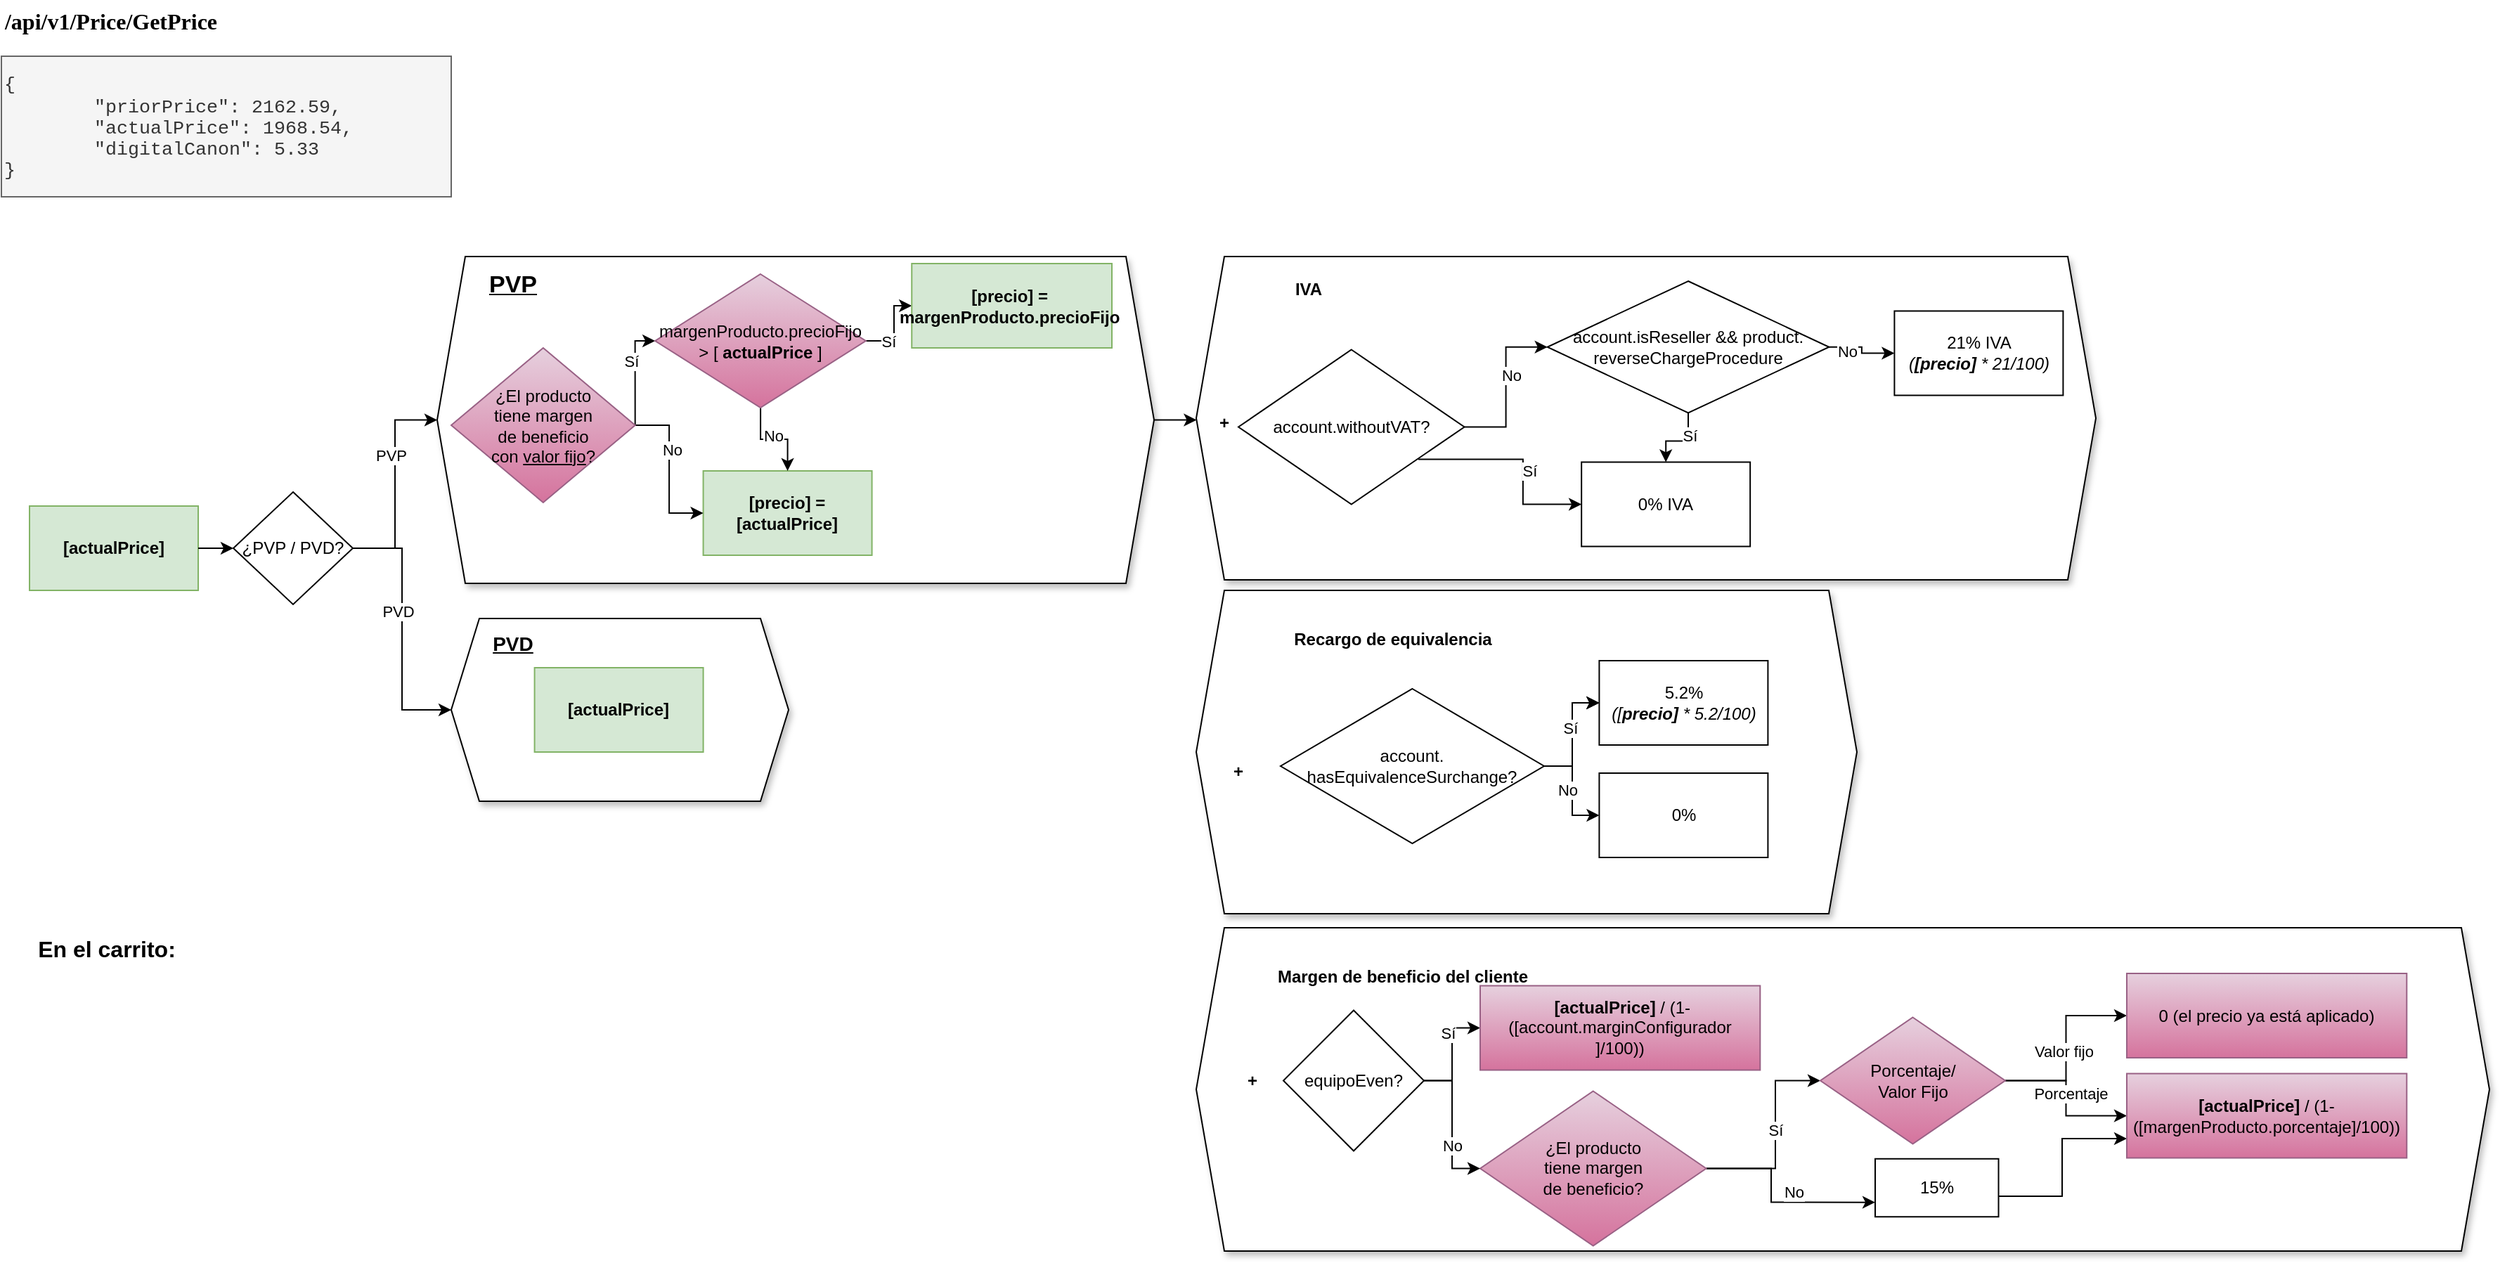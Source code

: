 <mxfile version="24.2.1" type="github">
  <diagram name="Página-1" id="fvp-vQnIGGh9xeoDT4wr">
    <mxGraphModel dx="1434" dy="806" grid="1" gridSize="10" guides="1" tooltips="1" connect="1" arrows="1" fold="1" page="1" pageScale="1" pageWidth="827" pageHeight="1169" math="0" shadow="0">
      <root>
        <mxCell id="0" />
        <mxCell id="1" parent="0" />
        <mxCell id="czyIPTa2PEXbSXycgInY-2" value="" style="shape=hexagon;perimeter=hexagonPerimeter2;whiteSpace=wrap;html=1;fixedSize=1;shadow=1;" vertex="1" parent="1">
          <mxGeometry x="870" y="700" width="920" height="230" as="geometry" />
        </mxCell>
        <mxCell id="czyIPTa2PEXbSXycgInY-1" value="" style="shape=hexagon;perimeter=hexagonPerimeter2;whiteSpace=wrap;html=1;fixedSize=1;shadow=1;" vertex="1" parent="1">
          <mxGeometry x="870" y="460" width="470" height="230" as="geometry" />
        </mxCell>
        <mxCell id="DRrjUMENBPjv4pgYB6PE-92" style="edgeStyle=orthogonalEdgeStyle;rounded=0;orthogonalLoop=1;jettySize=auto;html=1;" parent="1" source="DRrjUMENBPjv4pgYB6PE-76" target="DRrjUMENBPjv4pgYB6PE-12" edge="1">
          <mxGeometry relative="1" as="geometry">
            <Array as="points">
              <mxPoint x="935" y="339" />
              <mxPoint x="935" y="340" />
            </Array>
          </mxGeometry>
        </mxCell>
        <mxCell id="DRrjUMENBPjv4pgYB6PE-76" value="" style="shape=hexagon;perimeter=hexagonPerimeter2;whiteSpace=wrap;html=1;fixedSize=1;shadow=1;" parent="1" vertex="1">
          <mxGeometry x="330" y="222.5" width="510" height="232.5" as="geometry" />
        </mxCell>
        <mxCell id="DRrjUMENBPjv4pgYB6PE-1" value="&lt;p style=&quot;margin:0cm;line-height:normal;mso-layout-grid-align:&lt;br/&gt;none;text-autospace:none&quot; class=&quot;MsoNormal&quot;&gt;&lt;font face=&quot;Courier New&quot;&gt;&lt;span style=&quot;font-size: 13.333px;&quot;&gt;{&lt;/span&gt;&lt;/font&gt;&lt;/p&gt;&lt;p style=&quot;margin:0cm;line-height:normal;mso-layout-grid-align:&lt;br/&gt;none;text-autospace:none&quot; class=&quot;MsoNormal&quot;&gt;&lt;font face=&quot;Courier New&quot;&gt;&lt;span style=&quot;font-size: 13.333px; white-space: normal;&quot;&gt;&lt;span style=&quot;white-space:pre&quot;&gt;&#x9;&lt;/span&gt;&quot;priorPrice&quot;:&amp;nbsp;&lt;/span&gt;&lt;/font&gt;&lt;span style=&quot;background-color: initial; font-size: 13.333px;&quot;&gt;&lt;font face=&quot;Courier New&quot;&gt;2162.59&lt;/font&gt;&lt;/span&gt;&lt;span style=&quot;background-color: initial; font-size: 13.333px; font-family: &amp;quot;Courier New&amp;quot;;&quot;&gt;,&lt;/span&gt;&lt;/p&gt;&lt;p style=&quot;margin:0cm;line-height:normal;mso-layout-grid-align:&lt;br/&gt;none;text-autospace:none&quot; class=&quot;MsoNormal&quot;&gt;&lt;font face=&quot;Courier New&quot;&gt;&lt;span style=&quot;font-size: 13.333px; white-space: normal;&quot;&gt;&lt;span style=&quot;white-space:pre&quot;&gt;&#x9;&lt;/span&gt;&quot;actualPrice&quot;: 1968.54,&lt;/span&gt;&lt;/font&gt;&lt;/p&gt;&lt;p style=&quot;margin:0cm;line-height:normal;mso-layout-grid-align:&lt;br/&gt;none;text-autospace:none&quot; class=&quot;MsoNormal&quot;&gt;&lt;font face=&quot;Courier New&quot;&gt;&lt;span style=&quot;font-size: 13.333px; white-space: normal;&quot;&gt;&lt;span style=&quot;white-space:pre&quot;&gt;&#x9;&lt;/span&gt;&quot;digitalCanon&quot;: 5.33&lt;/span&gt;&lt;/font&gt;&lt;/p&gt;&lt;p style=&quot;margin:0cm;line-height:normal;mso-layout-grid-align:&lt;br/&gt;none;text-autospace:none&quot; class=&quot;MsoNormal&quot;&gt;&lt;font face=&quot;Courier New&quot;&gt;&lt;span style=&quot;font-size: 13.333px;&quot;&gt;}&lt;/span&gt;&lt;/font&gt;&lt;/p&gt;" style="text;html=1;align=left;verticalAlign=middle;whiteSpace=wrap;rounded=0;fillColor=#f5f5f5;fontColor=#333333;strokeColor=#666666;" parent="1" vertex="1">
          <mxGeometry x="20" y="80" width="320" height="100" as="geometry" />
        </mxCell>
        <mxCell id="DRrjUMENBPjv4pgYB6PE-4" value="&lt;span style=&quot;font-size:12.0pt;mso-bidi-font-size:11.0pt;&lt;br/&gt;line-height:150%;font-family:Muli;mso-ascii-theme-font:minor-latin;mso-fareast-font-family:&lt;br/&gt;Muli;mso-fareast-theme-font:minor-latin;mso-hansi-theme-font:minor-latin;&lt;br/&gt;mso-bidi-font-family:&amp;quot;Times New Roman&amp;quot;;mso-bidi-theme-font:minor-bidi;&lt;br/&gt;color:#323030;mso-themecolor:accent5;mso-themeshade:191;mso-ansi-language:ES;&lt;br/&gt;mso-fareast-language:EN-US;mso-bidi-language:AR-SA&quot;&gt;&lt;b&gt;/api/v1/Price/GetPrice&lt;/b&gt;&amp;nbsp;&lt;/span&gt;" style="text;html=1;align=center;verticalAlign=middle;whiteSpace=wrap;rounded=0;" parent="1" vertex="1">
          <mxGeometry x="70" y="40" width="60" height="30" as="geometry" />
        </mxCell>
        <mxCell id="DRrjUMENBPjv4pgYB6PE-5" value="&lt;b&gt;[actualPrice]&lt;/b&gt;" style="rounded=0;whiteSpace=wrap;html=1;fillColor=#d5e8d4;strokeColor=#82b366;" parent="1" vertex="1">
          <mxGeometry x="40" y="400" width="120" height="60" as="geometry" />
        </mxCell>
        <mxCell id="DRrjUMENBPjv4pgYB6PE-6" style="edgeStyle=orthogonalEdgeStyle;rounded=0;orthogonalLoop=1;jettySize=auto;html=1;entryX=0;entryY=0.5;entryDx=0;entryDy=0;" parent="1" source="DRrjUMENBPjv4pgYB6PE-10" target="DRrjUMENBPjv4pgYB6PE-76" edge="1">
          <mxGeometry relative="1" as="geometry">
            <mxPoint x="290" y="300" as="targetPoint" />
          </mxGeometry>
        </mxCell>
        <mxCell id="DRrjUMENBPjv4pgYB6PE-7" value="PVP" style="edgeLabel;html=1;align=center;verticalAlign=middle;resizable=0;points=[];" parent="DRrjUMENBPjv4pgYB6PE-6" vertex="1" connectable="0">
          <mxGeometry x="0.257" y="3" relative="1" as="geometry">
            <mxPoint y="-1" as="offset" />
          </mxGeometry>
        </mxCell>
        <mxCell id="DRrjUMENBPjv4pgYB6PE-8" style="edgeStyle=orthogonalEdgeStyle;rounded=0;orthogonalLoop=1;jettySize=auto;html=1;entryX=0;entryY=0.5;entryDx=0;entryDy=0;" parent="1" source="DRrjUMENBPjv4pgYB6PE-10" target="DRrjUMENBPjv4pgYB6PE-14" edge="1">
          <mxGeometry relative="1" as="geometry">
            <mxPoint x="435" y="544.5" as="targetPoint" />
          </mxGeometry>
        </mxCell>
        <mxCell id="DRrjUMENBPjv4pgYB6PE-9" value="PVD" style="edgeLabel;html=1;align=center;verticalAlign=middle;resizable=0;points=[];" parent="DRrjUMENBPjv4pgYB6PE-8" vertex="1" connectable="0">
          <mxGeometry x="-0.125" y="-3" relative="1" as="geometry">
            <mxPoint y="-1" as="offset" />
          </mxGeometry>
        </mxCell>
        <mxCell id="DRrjUMENBPjv4pgYB6PE-10" value="¿PVP / PVD?" style="rhombus;whiteSpace=wrap;html=1;" parent="1" vertex="1">
          <mxGeometry x="185" y="390" width="85" height="80" as="geometry" />
        </mxCell>
        <mxCell id="DRrjUMENBPjv4pgYB6PE-11" style="edgeStyle=orthogonalEdgeStyle;rounded=0;orthogonalLoop=1;jettySize=auto;html=1;entryX=0;entryY=0.5;entryDx=0;entryDy=0;" parent="1" source="DRrjUMENBPjv4pgYB6PE-5" target="DRrjUMENBPjv4pgYB6PE-10" edge="1">
          <mxGeometry relative="1" as="geometry">
            <mxPoint x="310" y="440" as="targetPoint" />
            <Array as="points" />
          </mxGeometry>
        </mxCell>
        <mxCell id="DRrjUMENBPjv4pgYB6PE-12" value="" style="shape=hexagon;perimeter=hexagonPerimeter2;whiteSpace=wrap;html=1;fixedSize=1;shadow=1;" parent="1" vertex="1">
          <mxGeometry x="870" y="222.5" width="640" height="230" as="geometry" />
        </mxCell>
        <mxCell id="DRrjUMENBPjv4pgYB6PE-13" value="&lt;b&gt;&lt;font style=&quot;font-size: 17px;&quot;&gt;&lt;u&gt;PVP&lt;/u&gt;&lt;/font&gt;&lt;/b&gt;" style="text;html=1;strokeColor=none;fillColor=none;align=center;verticalAlign=middle;whiteSpace=wrap;rounded=0;" parent="1" vertex="1">
          <mxGeometry x="354.0" y="227.5" width="60" height="30" as="geometry" />
        </mxCell>
        <mxCell id="DRrjUMENBPjv4pgYB6PE-14" value="" style="shape=hexagon;perimeter=hexagonPerimeter2;whiteSpace=wrap;html=1;fixedSize=1;shadow=1;" parent="1" vertex="1">
          <mxGeometry x="340" y="480" width="240" height="130" as="geometry" />
        </mxCell>
        <mxCell id="DRrjUMENBPjv4pgYB6PE-16" value="&lt;b&gt;[actualPrice]&lt;/b&gt;" style="rounded=0;whiteSpace=wrap;html=1;fillColor=#d5e8d4;strokeColor=#82b366;" parent="1" vertex="1">
          <mxGeometry x="399.29" y="515" width="120" height="60" as="geometry" />
        </mxCell>
        <mxCell id="DRrjUMENBPjv4pgYB6PE-17" style="edgeStyle=orthogonalEdgeStyle;rounded=0;orthogonalLoop=1;jettySize=auto;html=1;entryX=0;entryY=0.75;entryDx=0;entryDy=0;" parent="1" source="DRrjUMENBPjv4pgYB6PE-21" target="DRrjUMENBPjv4pgYB6PE-50" edge="1">
          <mxGeometry relative="1" as="geometry">
            <mxPoint x="1342" y="903.75" as="targetPoint" />
            <Array as="points">
              <mxPoint x="1279" y="871" />
              <mxPoint x="1279" y="895" />
            </Array>
          </mxGeometry>
        </mxCell>
        <mxCell id="DRrjUMENBPjv4pgYB6PE-18" value="No" style="edgeLabel;html=1;align=center;verticalAlign=middle;resizable=0;points=[];" parent="DRrjUMENBPjv4pgYB6PE-17" vertex="1" connectable="0">
          <mxGeometry x="-0.033" y="3" relative="1" as="geometry">
            <mxPoint x="13" y="-7" as="offset" />
          </mxGeometry>
        </mxCell>
        <mxCell id="DRrjUMENBPjv4pgYB6PE-19" style="edgeStyle=orthogonalEdgeStyle;rounded=0;orthogonalLoop=1;jettySize=auto;html=1;exitX=1;exitY=0.5;exitDx=0;exitDy=0;entryX=0;entryY=0.5;entryDx=0;entryDy=0;" parent="1" source="DRrjUMENBPjv4pgYB6PE-21" target="DRrjUMENBPjv4pgYB6PE-56" edge="1">
          <mxGeometry relative="1" as="geometry">
            <Array as="points">
              <mxPoint x="1282" y="871" />
              <mxPoint x="1282" y="809" />
            </Array>
          </mxGeometry>
        </mxCell>
        <mxCell id="DRrjUMENBPjv4pgYB6PE-20" value="Sí" style="edgeLabel;html=1;align=center;verticalAlign=middle;resizable=0;points=[];" parent="DRrjUMENBPjv4pgYB6PE-19" vertex="1" connectable="0">
          <mxGeometry x="-0.229" relative="1" as="geometry">
            <mxPoint y="-21" as="offset" />
          </mxGeometry>
        </mxCell>
        <mxCell id="DRrjUMENBPjv4pgYB6PE-21" value="¿El producto&lt;br&gt;tiene margen &lt;br&gt;de beneficio?" style="rhombus;whiteSpace=wrap;html=1;fillColor=#e6d0de;gradientColor=#d5739d;strokeColor=#996185;" parent="1" vertex="1">
          <mxGeometry x="1072" y="816.25" width="160.77" height="110" as="geometry" />
        </mxCell>
        <mxCell id="DRrjUMENBPjv4pgYB6PE-24" style="edgeStyle=orthogonalEdgeStyle;rounded=0;orthogonalLoop=1;jettySize=auto;html=1;entryX=0;entryY=0.5;entryDx=0;entryDy=0;exitX=0.796;exitY=0.709;exitDx=0;exitDy=0;exitPerimeter=0;" parent="1" source="DRrjUMENBPjv4pgYB6PE-28" target="DRrjUMENBPjv4pgYB6PE-30" edge="1">
          <mxGeometry relative="1" as="geometry">
            <mxPoint x="1044.85" y="363.75" as="sourcePoint" />
          </mxGeometry>
        </mxCell>
        <mxCell id="DRrjUMENBPjv4pgYB6PE-25" value="Sí" style="edgeLabel;html=1;align=center;verticalAlign=middle;resizable=0;points=[];" parent="DRrjUMENBPjv4pgYB6PE-24" vertex="1" connectable="0">
          <mxGeometry x="0.115" y="4" relative="1" as="geometry">
            <mxPoint as="offset" />
          </mxGeometry>
        </mxCell>
        <mxCell id="DRrjUMENBPjv4pgYB6PE-26" style="edgeStyle=orthogonalEdgeStyle;rounded=0;orthogonalLoop=1;jettySize=auto;html=1;" parent="1" source="DRrjUMENBPjv4pgYB6PE-28" target="DRrjUMENBPjv4pgYB6PE-49" edge="1">
          <mxGeometry relative="1" as="geometry" />
        </mxCell>
        <mxCell id="DRrjUMENBPjv4pgYB6PE-27" value="No" style="edgeLabel;html=1;align=center;verticalAlign=middle;resizable=0;points=[];" parent="DRrjUMENBPjv4pgYB6PE-26" vertex="1" connectable="0">
          <mxGeometry x="0.157" y="-3" relative="1" as="geometry">
            <mxPoint as="offset" />
          </mxGeometry>
        </mxCell>
        <mxCell id="DRrjUMENBPjv4pgYB6PE-28" value="account.withoutVAT?" style="rhombus;whiteSpace=wrap;html=1;" parent="1" vertex="1">
          <mxGeometry x="900" y="288.75" width="160.77" height="110" as="geometry" />
        </mxCell>
        <mxCell id="DRrjUMENBPjv4pgYB6PE-29" value="21% IVA&lt;div&gt;&lt;i&gt;(&lt;b&gt;[precio] &lt;/b&gt;* 21/100)&lt;/i&gt;&lt;/div&gt;" style="whiteSpace=wrap;html=1;" parent="1" vertex="1">
          <mxGeometry x="1366.705" y="261.25" width="120" height="60" as="geometry" />
        </mxCell>
        <mxCell id="DRrjUMENBPjv4pgYB6PE-30" value="0% IVA" style="whiteSpace=wrap;html=1;" parent="1" vertex="1">
          <mxGeometry x="1144.075" y="368.75" width="120" height="60" as="geometry" />
        </mxCell>
        <mxCell id="DRrjUMENBPjv4pgYB6PE-31" value="&lt;b&gt;+&lt;/b&gt;" style="text;html=1;strokeColor=none;fillColor=none;align=center;verticalAlign=middle;whiteSpace=wrap;rounded=0;" parent="1" vertex="1">
          <mxGeometry x="870" y="573.75" width="60" height="30" as="geometry" />
        </mxCell>
        <mxCell id="DRrjUMENBPjv4pgYB6PE-32" value="" style="edgeStyle=orthogonalEdgeStyle;rounded=0;orthogonalLoop=1;jettySize=auto;html=1;" parent="1" source="DRrjUMENBPjv4pgYB6PE-38" target="DRrjUMENBPjv4pgYB6PE-39" edge="1">
          <mxGeometry relative="1" as="geometry" />
        </mxCell>
        <mxCell id="DRrjUMENBPjv4pgYB6PE-33" value="" style="edgeStyle=orthogonalEdgeStyle;rounded=0;orthogonalLoop=1;jettySize=auto;html=1;" parent="1" source="DRrjUMENBPjv4pgYB6PE-38" target="DRrjUMENBPjv4pgYB6PE-39" edge="1">
          <mxGeometry relative="1" as="geometry" />
        </mxCell>
        <mxCell id="DRrjUMENBPjv4pgYB6PE-34" value="" style="edgeStyle=orthogonalEdgeStyle;rounded=0;orthogonalLoop=1;jettySize=auto;html=1;" parent="1" source="DRrjUMENBPjv4pgYB6PE-38" target="DRrjUMENBPjv4pgYB6PE-39" edge="1">
          <mxGeometry relative="1" as="geometry" />
        </mxCell>
        <mxCell id="DRrjUMENBPjv4pgYB6PE-35" value="Sí" style="edgeLabel;html=1;align=center;verticalAlign=middle;resizable=0;points=[];" parent="DRrjUMENBPjv4pgYB6PE-34" vertex="1" connectable="0">
          <mxGeometry x="0.121" y="3" relative="1" as="geometry">
            <mxPoint x="1" as="offset" />
          </mxGeometry>
        </mxCell>
        <mxCell id="DRrjUMENBPjv4pgYB6PE-36" style="edgeStyle=orthogonalEdgeStyle;rounded=0;orthogonalLoop=1;jettySize=auto;html=1;" parent="1" source="DRrjUMENBPjv4pgYB6PE-38" target="DRrjUMENBPjv4pgYB6PE-40" edge="1">
          <mxGeometry relative="1" as="geometry" />
        </mxCell>
        <mxCell id="DRrjUMENBPjv4pgYB6PE-37" value="No" style="edgeLabel;html=1;align=center;verticalAlign=middle;resizable=0;points=[];" parent="DRrjUMENBPjv4pgYB6PE-36" vertex="1" connectable="0">
          <mxGeometry x="-0.02" y="-4" relative="1" as="geometry">
            <mxPoint as="offset" />
          </mxGeometry>
        </mxCell>
        <mxCell id="DRrjUMENBPjv4pgYB6PE-38" value="&lt;font style=&quot;font-size: 12px;&quot;&gt;account.&lt;br&gt;hasEquivalenceSurchange?&lt;/font&gt;" style="rhombus;whiteSpace=wrap;html=1;" parent="1" vertex="1">
          <mxGeometry x="930" y="530" width="187.48" height="110" as="geometry" />
        </mxCell>
        <mxCell id="DRrjUMENBPjv4pgYB6PE-39" value="5.2%&lt;div&gt;&lt;i&gt;([&lt;b&gt;precio] &lt;/b&gt;* 5.2/100)&lt;/i&gt;&lt;br&gt;&lt;/div&gt;" style="whiteSpace=wrap;html=1;" parent="1" vertex="1">
          <mxGeometry x="1156.705" y="510" width="120" height="60" as="geometry" />
        </mxCell>
        <mxCell id="DRrjUMENBPjv4pgYB6PE-40" value="0%" style="whiteSpace=wrap;html=1;" parent="1" vertex="1">
          <mxGeometry x="1156.705" y="590" width="120" height="60" as="geometry" />
        </mxCell>
        <mxCell id="DRrjUMENBPjv4pgYB6PE-41" value="&lt;b&gt;+&lt;/b&gt;" style="text;html=1;strokeColor=none;fillColor=none;align=center;verticalAlign=middle;whiteSpace=wrap;rounded=0;" parent="1" vertex="1">
          <mxGeometry x="880" y="793.75" width="60" height="30" as="geometry" />
        </mxCell>
        <mxCell id="DRrjUMENBPjv4pgYB6PE-42" value="&lt;b&gt;IVA&lt;/b&gt;" style="text;html=1;strokeColor=none;fillColor=none;align=center;verticalAlign=middle;whiteSpace=wrap;rounded=0;" parent="1" vertex="1">
          <mxGeometry x="920" y="231.25" width="60" height="30" as="geometry" />
        </mxCell>
        <mxCell id="DRrjUMENBPjv4pgYB6PE-43" value="&lt;b&gt;Recargo de equivalencia&lt;/b&gt;" style="text;html=1;strokeColor=none;fillColor=none;align=center;verticalAlign=middle;whiteSpace=wrap;rounded=0;" parent="1" vertex="1">
          <mxGeometry x="910" y="480" width="200" height="30" as="geometry" />
        </mxCell>
        <mxCell id="DRrjUMENBPjv4pgYB6PE-45" style="edgeStyle=orthogonalEdgeStyle;rounded=0;orthogonalLoop=1;jettySize=auto;html=1;" parent="1" source="DRrjUMENBPjv4pgYB6PE-49" target="DRrjUMENBPjv4pgYB6PE-30" edge="1">
          <mxGeometry relative="1" as="geometry">
            <mxPoint x="1220" y="358.75" as="targetPoint" />
          </mxGeometry>
        </mxCell>
        <mxCell id="DRrjUMENBPjv4pgYB6PE-46" value="Sí" style="edgeLabel;html=1;align=center;verticalAlign=middle;resizable=0;points=[];" parent="DRrjUMENBPjv4pgYB6PE-45" vertex="1" connectable="0">
          <mxGeometry x="-0.379" y="1" relative="1" as="geometry">
            <mxPoint as="offset" />
          </mxGeometry>
        </mxCell>
        <mxCell id="DRrjUMENBPjv4pgYB6PE-47" style="edgeStyle=orthogonalEdgeStyle;rounded=0;orthogonalLoop=1;jettySize=auto;html=1;entryX=0;entryY=0.5;entryDx=0;entryDy=0;" parent="1" source="DRrjUMENBPjv4pgYB6PE-49" target="DRrjUMENBPjv4pgYB6PE-29" edge="1">
          <mxGeometry relative="1" as="geometry" />
        </mxCell>
        <mxCell id="DRrjUMENBPjv4pgYB6PE-48" value="No" style="edgeLabel;html=1;align=center;verticalAlign=middle;resizable=0;points=[];" parent="DRrjUMENBPjv4pgYB6PE-47" vertex="1" connectable="0">
          <mxGeometry x="-0.546" y="-3" relative="1" as="geometry">
            <mxPoint x="1" as="offset" />
          </mxGeometry>
        </mxCell>
        <mxCell id="DRrjUMENBPjv4pgYB6PE-49" value="account.isReseller &amp;amp;&amp;amp; product.&lt;br&gt;reverseChargeProcedure" style="rhombus;whiteSpace=wrap;html=1;" parent="1" vertex="1">
          <mxGeometry x="1119.8" y="240" width="200.39" height="93.75" as="geometry" />
        </mxCell>
        <mxCell id="DRrjUMENBPjv4pgYB6PE-94" style="edgeStyle=orthogonalEdgeStyle;rounded=0;orthogonalLoop=1;jettySize=auto;html=1;entryX=0;entryY=0.771;entryDx=0;entryDy=0;entryPerimeter=0;" parent="1" source="DRrjUMENBPjv4pgYB6PE-50" target="DRrjUMENBPjv4pgYB6PE-57" edge="1">
          <mxGeometry relative="1" as="geometry">
            <mxPoint x="1512" y="850" as="targetPoint" />
            <Array as="points">
              <mxPoint x="1486" y="891" />
              <mxPoint x="1486" y="850" />
            </Array>
          </mxGeometry>
        </mxCell>
        <mxCell id="DRrjUMENBPjv4pgYB6PE-50" value="15%" style="whiteSpace=wrap;html=1;" parent="1" vertex="1">
          <mxGeometry x="1353" y="864.38" width="87.76" height="41.25" as="geometry" />
        </mxCell>
        <mxCell id="DRrjUMENBPjv4pgYB6PE-51" value="&lt;b&gt;Margen de beneficio del cliente&lt;/b&gt;" style="text;html=1;strokeColor=none;fillColor=none;align=center;verticalAlign=middle;whiteSpace=wrap;rounded=0;" parent="1" vertex="1">
          <mxGeometry x="917.48" y="720" width="200" height="30" as="geometry" />
        </mxCell>
        <mxCell id="DRrjUMENBPjv4pgYB6PE-52" value="" style="edgeStyle=orthogonalEdgeStyle;rounded=0;orthogonalLoop=1;jettySize=auto;html=1;" parent="1" source="DRrjUMENBPjv4pgYB6PE-56" target="DRrjUMENBPjv4pgYB6PE-57" edge="1">
          <mxGeometry relative="1" as="geometry" />
        </mxCell>
        <mxCell id="DRrjUMENBPjv4pgYB6PE-53" value="Porcentaje" style="edgeLabel;html=1;align=center;verticalAlign=middle;resizable=0;points=[];" parent="DRrjUMENBPjv4pgYB6PE-52" vertex="1" connectable="0">
          <mxGeometry x="-0.061" y="3" relative="1" as="geometry">
            <mxPoint as="offset" />
          </mxGeometry>
        </mxCell>
        <mxCell id="DRrjUMENBPjv4pgYB6PE-54" style="edgeStyle=orthogonalEdgeStyle;rounded=0;orthogonalLoop=1;jettySize=auto;html=1;entryX=0;entryY=0.5;entryDx=0;entryDy=0;" parent="1" source="DRrjUMENBPjv4pgYB6PE-56" target="DRrjUMENBPjv4pgYB6PE-58" edge="1">
          <mxGeometry relative="1" as="geometry" />
        </mxCell>
        <mxCell id="DRrjUMENBPjv4pgYB6PE-55" value="Valor fijo" style="edgeLabel;html=1;align=center;verticalAlign=middle;resizable=0;points=[];" parent="DRrjUMENBPjv4pgYB6PE-54" vertex="1" connectable="0">
          <mxGeometry x="-0.028" y="2" relative="1" as="geometry">
            <mxPoint as="offset" />
          </mxGeometry>
        </mxCell>
        <mxCell id="DRrjUMENBPjv4pgYB6PE-56" value="Porcentaje/&lt;br&gt;Valor Fijo" style="rhombus;whiteSpace=wrap;html=1;fillColor=#e6d0de;gradientColor=#d5739d;strokeColor=#996185;" parent="1" vertex="1">
          <mxGeometry x="1313.99" y="763.75" width="131.54" height="90" as="geometry" />
        </mxCell>
        <mxCell id="DRrjUMENBPjv4pgYB6PE-57" value="&lt;b&gt;[actualPrice]&lt;/b&gt; / (1-([margenProducto.porcentaje]/100))" style="whiteSpace=wrap;html=1;fillColor=#e6d0de;strokeColor=#996185;gradientColor=#d5739d;" parent="1" vertex="1">
          <mxGeometry x="1532" y="803.75" width="199.16" height="60" as="geometry" />
        </mxCell>
        <mxCell id="DRrjUMENBPjv4pgYB6PE-58" value="0 (el precio ya está aplicado)" style="whiteSpace=wrap;html=1;fillColor=#e6d0de;strokeColor=#996185;gradientColor=#d5739d;" parent="1" vertex="1">
          <mxGeometry x="1532" y="732.5" width="199.16" height="60" as="geometry" />
        </mxCell>
        <mxCell id="DRrjUMENBPjv4pgYB6PE-59" style="edgeStyle=orthogonalEdgeStyle;rounded=0;orthogonalLoop=1;jettySize=auto;html=1;" parent="1" source="DRrjUMENBPjv4pgYB6PE-63" target="DRrjUMENBPjv4pgYB6PE-64" edge="1">
          <mxGeometry relative="1" as="geometry" />
        </mxCell>
        <mxCell id="DRrjUMENBPjv4pgYB6PE-60" value="Sí" style="edgeLabel;html=1;align=center;verticalAlign=middle;resizable=0;points=[];" parent="DRrjUMENBPjv4pgYB6PE-59" vertex="1" connectable="0">
          <mxGeometry x="0.397" y="3" relative="1" as="geometry">
            <mxPoint as="offset" />
          </mxGeometry>
        </mxCell>
        <mxCell id="DRrjUMENBPjv4pgYB6PE-61" style="edgeStyle=orthogonalEdgeStyle;rounded=0;orthogonalLoop=1;jettySize=auto;html=1;entryX=0;entryY=0.5;entryDx=0;entryDy=0;" parent="1" source="DRrjUMENBPjv4pgYB6PE-63" target="DRrjUMENBPjv4pgYB6PE-21" edge="1">
          <mxGeometry relative="1" as="geometry" />
        </mxCell>
        <mxCell id="DRrjUMENBPjv4pgYB6PE-62" value="No" style="edgeLabel;html=1;align=center;verticalAlign=middle;resizable=0;points=[];" parent="DRrjUMENBPjv4pgYB6PE-61" vertex="1" connectable="0">
          <mxGeometry x="0.288" relative="1" as="geometry">
            <mxPoint as="offset" />
          </mxGeometry>
        </mxCell>
        <mxCell id="DRrjUMENBPjv4pgYB6PE-63" value="equipoEven?" style="rhombus;whiteSpace=wrap;html=1;" parent="1" vertex="1">
          <mxGeometry x="932" y="758.75" width="100" height="100" as="geometry" />
        </mxCell>
        <mxCell id="DRrjUMENBPjv4pgYB6PE-64" value="&lt;b&gt;&amp;nbsp;[actualPrice]&lt;/b&gt; / (1-([account.marginConfigurador&lt;br&gt;]/100))" style="whiteSpace=wrap;html=1;fillColor=#e6d0de;strokeColor=#996185;gradientColor=#d5739d;" parent="1" vertex="1">
          <mxGeometry x="1072" y="741.25" width="199.16" height="60" as="geometry" />
        </mxCell>
        <mxCell id="DRrjUMENBPjv4pgYB6PE-78" value="&lt;b&gt;&lt;u&gt;&lt;font style=&quot;font-size: 14px;&quot;&gt;PVD&lt;/font&gt;&lt;/u&gt;&lt;/b&gt;" style="text;html=1;strokeColor=none;fillColor=none;align=center;verticalAlign=middle;whiteSpace=wrap;rounded=0;" parent="1" vertex="1">
          <mxGeometry x="354" y="482.5" width="60" height="30" as="geometry" />
        </mxCell>
        <mxCell id="DRrjUMENBPjv4pgYB6PE-79" value="&lt;b&gt;[precio] = [actualPrice]&lt;/b&gt;" style="rounded=0;whiteSpace=wrap;html=1;fillColor=#d5e8d4;strokeColor=#82b366;" parent="1" vertex="1">
          <mxGeometry x="519.29" y="375" width="120" height="60" as="geometry" />
        </mxCell>
        <mxCell id="DRrjUMENBPjv4pgYB6PE-81" style="edgeStyle=orthogonalEdgeStyle;rounded=0;orthogonalLoop=1;jettySize=auto;html=1;exitX=1;exitY=0.5;exitDx=0;exitDy=0;entryX=0;entryY=0.5;entryDx=0;entryDy=0;" parent="1" source="DRrjUMENBPjv4pgYB6PE-85" target="DRrjUMENBPjv4pgYB6PE-90" edge="1">
          <mxGeometry relative="1" as="geometry">
            <Array as="points">
              <mxPoint x="471" y="283" />
            </Array>
          </mxGeometry>
        </mxCell>
        <mxCell id="DRrjUMENBPjv4pgYB6PE-82" value="Sí" style="edgeLabel;html=1;align=center;verticalAlign=middle;resizable=0;points=[];" parent="DRrjUMENBPjv4pgYB6PE-81" vertex="1" connectable="0">
          <mxGeometry x="0.25" y="3" relative="1" as="geometry">
            <mxPoint y="1" as="offset" />
          </mxGeometry>
        </mxCell>
        <mxCell id="DRrjUMENBPjv4pgYB6PE-83" style="edgeStyle=orthogonalEdgeStyle;rounded=0;orthogonalLoop=1;jettySize=auto;html=1;exitX=1;exitY=0.5;exitDx=0;exitDy=0;" parent="1" source="DRrjUMENBPjv4pgYB6PE-85" target="DRrjUMENBPjv4pgYB6PE-79" edge="1">
          <mxGeometry relative="1" as="geometry" />
        </mxCell>
        <mxCell id="DRrjUMENBPjv4pgYB6PE-84" value="No" style="edgeLabel;html=1;align=center;verticalAlign=middle;resizable=0;points=[];" parent="DRrjUMENBPjv4pgYB6PE-83" vertex="1" connectable="0">
          <mxGeometry x="-0.262" y="2" relative="1" as="geometry">
            <mxPoint as="offset" />
          </mxGeometry>
        </mxCell>
        <mxCell id="DRrjUMENBPjv4pgYB6PE-85" value="¿El producto&lt;br&gt;tiene margen &lt;br&gt;de beneficio &lt;br&gt;con &lt;u&gt;valor fijo&lt;/u&gt;?" style="rhombus;whiteSpace=wrap;html=1;fillColor=#e6d0de;gradientColor=#d5739d;strokeColor=#996185;" parent="1" vertex="1">
          <mxGeometry x="340" y="287.5" width="130.84" height="110" as="geometry" />
        </mxCell>
        <mxCell id="DRrjUMENBPjv4pgYB6PE-86" style="edgeStyle=orthogonalEdgeStyle;rounded=0;orthogonalLoop=1;jettySize=auto;html=1;entryX=0;entryY=0.5;entryDx=0;entryDy=0;" parent="1" source="DRrjUMENBPjv4pgYB6PE-90" target="DRrjUMENBPjv4pgYB6PE-91" edge="1">
          <mxGeometry relative="1" as="geometry" />
        </mxCell>
        <mxCell id="DRrjUMENBPjv4pgYB6PE-87" value="Sí" style="edgeLabel;html=1;align=center;verticalAlign=middle;resizable=0;points=[];" parent="DRrjUMENBPjv4pgYB6PE-86" vertex="1" connectable="0">
          <mxGeometry x="-0.298" y="4" relative="1" as="geometry">
            <mxPoint y="1" as="offset" />
          </mxGeometry>
        </mxCell>
        <mxCell id="DRrjUMENBPjv4pgYB6PE-88" style="edgeStyle=orthogonalEdgeStyle;rounded=0;orthogonalLoop=1;jettySize=auto;html=1;entryX=0.5;entryY=0;entryDx=0;entryDy=0;" parent="1" source="DRrjUMENBPjv4pgYB6PE-90" target="DRrjUMENBPjv4pgYB6PE-79" edge="1">
          <mxGeometry relative="1" as="geometry" />
        </mxCell>
        <mxCell id="DRrjUMENBPjv4pgYB6PE-89" value="No" style="edgeLabel;html=1;align=center;verticalAlign=middle;resizable=0;points=[];" parent="DRrjUMENBPjv4pgYB6PE-88" vertex="1" connectable="0">
          <mxGeometry x="-0.024" y="4" relative="1" as="geometry">
            <mxPoint y="1" as="offset" />
          </mxGeometry>
        </mxCell>
        <mxCell id="DRrjUMENBPjv4pgYB6PE-90" value="margenProducto.precioFijo &amp;gt; [&lt;b&gt;&amp;nbsp;actualPrice&lt;/b&gt;&amp;nbsp;]" style="rhombus;whiteSpace=wrap;html=1;fillColor=#e6d0de;gradientColor=#d5739d;strokeColor=#996185;" parent="1" vertex="1">
          <mxGeometry x="485.06" y="235" width="149.87" height="95" as="geometry" />
        </mxCell>
        <mxCell id="DRrjUMENBPjv4pgYB6PE-91" value="&lt;b&gt;[precio] =&amp;nbsp;&lt;br&gt;margenProducto.precioFijo&amp;nbsp;&lt;/b&gt;" style="rounded=0;whiteSpace=wrap;html=1;fillColor=#d5e8d4;strokeColor=#82b366;" parent="1" vertex="1">
          <mxGeometry x="667.63" y="227.5" width="142.37" height="60" as="geometry" />
        </mxCell>
        <mxCell id="DRrjUMENBPjv4pgYB6PE-93" value="&lt;b&gt;+&lt;/b&gt;" style="text;html=1;strokeColor=none;fillColor=none;align=center;verticalAlign=middle;whiteSpace=wrap;rounded=0;" parent="1" vertex="1">
          <mxGeometry x="860" y="326.25" width="60" height="30" as="geometry" />
        </mxCell>
        <mxCell id="czyIPTa2PEXbSXycgInY-4" value="En el carrito:" style="text;html=1;align=center;verticalAlign=middle;whiteSpace=wrap;rounded=0;fontStyle=1;fontSize=16;" vertex="1" parent="1">
          <mxGeometry x="40" y="700" width="110" height="30" as="geometry" />
        </mxCell>
      </root>
    </mxGraphModel>
  </diagram>
</mxfile>
